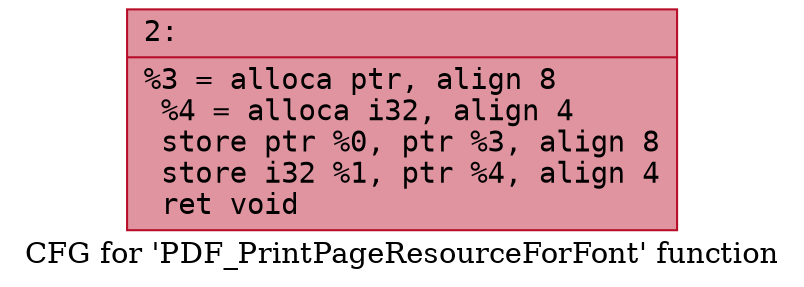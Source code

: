 digraph "CFG for 'PDF_PrintPageResourceForFont' function" {
	label="CFG for 'PDF_PrintPageResourceForFont' function";

	Node0x600001622120 [shape=record,color="#b70d28ff", style=filled, fillcolor="#b70d2870" fontname="Courier",label="{2:\l|  %3 = alloca ptr, align 8\l  %4 = alloca i32, align 4\l  store ptr %0, ptr %3, align 8\l  store i32 %1, ptr %4, align 4\l  ret void\l}"];
}
